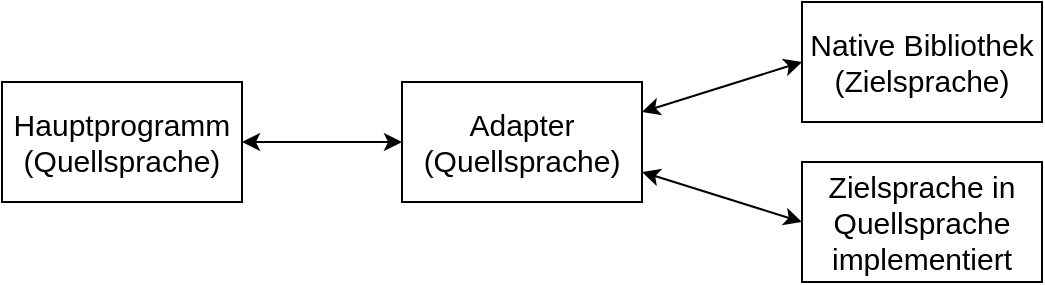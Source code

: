 <mxfile version="11.0.2" type="device"><diagram id="A13EG6xrE8DiXjhGtLld" name="Page-1"><mxGraphModel dx="1422" dy="766" grid="1" gridSize="10" guides="1" tooltips="1" connect="1" arrows="1" fold="1" page="1" pageScale="1" pageWidth="850" pageHeight="1100" math="0" shadow="0"><root><mxCell id="0"/><mxCell id="1" parent="0"/><mxCell id="ko8WMkZATeHD9daKQlSF-1" value="&lt;font style=&quot;font-size: 15px&quot;&gt;Adapter (Quellsprache)&lt;/font&gt;" style="rounded=0;whiteSpace=wrap;html=1;" parent="1" vertex="1"><mxGeometry x="390" y="230" width="120" height="60" as="geometry"/></mxCell><mxCell id="ko8WMkZATeHD9daKQlSF-2" value="&lt;div style=&quot;font-size: 15px&quot;&gt;&lt;font style=&quot;font-size: 15px&quot;&gt;Native Bibliothek&lt;/font&gt;&lt;/div&gt;&lt;div style=&quot;font-size: 15px&quot;&gt;&lt;font style=&quot;font-size: 15px&quot;&gt;(Zielsprache)&lt;br&gt;&lt;/font&gt;&lt;/div&gt;" style="rounded=0;whiteSpace=wrap;html=1;" parent="1" vertex="1"><mxGeometry x="590" y="190" width="120" height="60" as="geometry"/></mxCell><mxCell id="ko8WMkZATeHD9daKQlSF-3" value="&lt;font style=&quot;font-size: 15px&quot;&gt;Zielsprache in Quellsprache implementiert&lt;/font&gt;" style="rounded=0;whiteSpace=wrap;html=1;" parent="1" vertex="1"><mxGeometry x="590" y="270" width="120" height="60" as="geometry"/></mxCell><mxCell id="ko8WMkZATeHD9daKQlSF-5" value="" style="endArrow=classic;startArrow=classic;html=1;exitX=1;exitY=0.25;exitDx=0;exitDy=0;entryX=0;entryY=0.5;entryDx=0;entryDy=0;" parent="1" source="ko8WMkZATeHD9daKQlSF-1" target="ko8WMkZATeHD9daKQlSF-2" edge="1"><mxGeometry width="50" height="50" relative="1" as="geometry"><mxPoint x="530" y="260" as="sourcePoint"/><mxPoint x="580" y="210" as="targetPoint"/></mxGeometry></mxCell><mxCell id="ko8WMkZATeHD9daKQlSF-6" value="" style="endArrow=classic;startArrow=classic;html=1;entryX=0;entryY=0.5;entryDx=0;entryDy=0;exitX=1;exitY=0.75;exitDx=0;exitDy=0;" parent="1" source="ko8WMkZATeHD9daKQlSF-1" target="ko8WMkZATeHD9daKQlSF-3" edge="1"><mxGeometry width="50" height="50" relative="1" as="geometry"><mxPoint x="500" y="365" as="sourcePoint"/><mxPoint x="550" y="315" as="targetPoint"/></mxGeometry></mxCell><mxCell id="ko8WMkZATeHD9daKQlSF-7" value="&lt;div style=&quot;font-size: 15px&quot;&gt;&lt;font style=&quot;font-size: 15px&quot;&gt;Hauptprogramm&lt;/font&gt;&lt;/div&gt;&lt;div style=&quot;font-size: 15px&quot;&gt;&lt;font style=&quot;font-size: 15px&quot;&gt;(Quellsprache)&lt;/font&gt;&lt;font style=&quot;font-size: 15px&quot;&gt;&lt;br&gt;&lt;/font&gt;&lt;/div&gt;" style="rounded=0;whiteSpace=wrap;html=1;" parent="1" vertex="1"><mxGeometry x="190" y="230" width="120" height="60" as="geometry"/></mxCell><mxCell id="ko8WMkZATeHD9daKQlSF-8" value="" style="endArrow=classic;startArrow=classic;html=1;entryX=0;entryY=0.5;entryDx=0;entryDy=0;exitX=1;exitY=0.5;exitDx=0;exitDy=0;" parent="1" source="ko8WMkZATeHD9daKQlSF-7" target="ko8WMkZATeHD9daKQlSF-1" edge="1"><mxGeometry width="50" height="50" relative="1" as="geometry"><mxPoint x="190" y="410" as="sourcePoint"/><mxPoint x="240" y="360" as="targetPoint"/></mxGeometry></mxCell></root></mxGraphModel></diagram></mxfile>